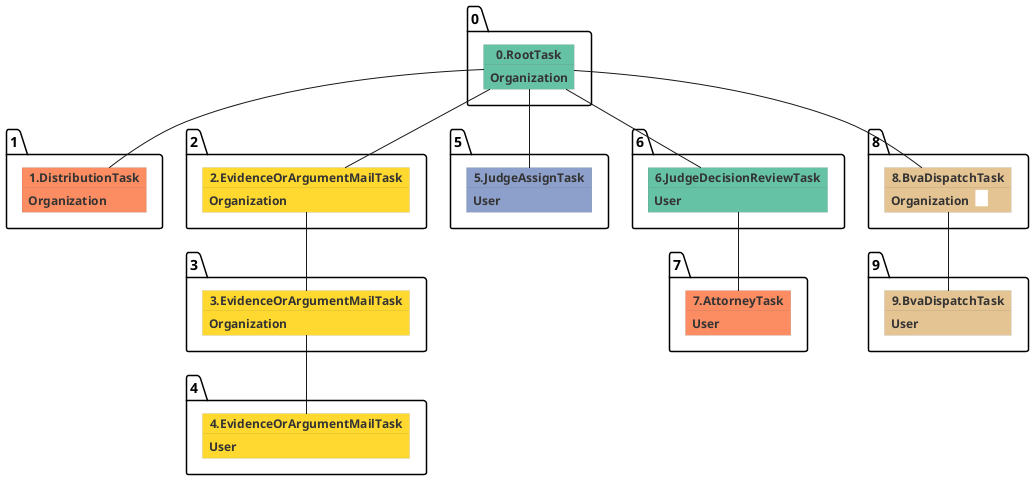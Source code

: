 @startuml
skinparam {
  ObjectBorderColor #555
  ObjectBorderThickness 0
  ObjectFontStyle bold
  ObjectFontSize 14
  ObjectAttributeFontColor #333
  ObjectAttributeFontSize 12
}
  object 0.RootTask #66c2a5 {
Organization
}
  object 1.DistributionTask #fc8d62 {
Organization
}
  object 2.EvidenceOrArgumentMailTask #ffd92f {
Organization
}
  object 3.EvidenceOrArgumentMailTask #ffd92f {
Organization
}
  object 4.EvidenceOrArgumentMailTask #ffd92f {
User
}
  object 5.JudgeAssignTask #8da0cb {
User
}
  object 6.JudgeDecisionReviewTask #66c2a5 {
User
}
  object 7.AttorneyTask #fc8d62 {
User
}
  object 8.BvaDispatchTask #e5c494 {
Organization  <back:white>    </back>
}
  object 9.BvaDispatchTask #e5c494 {
User
}
0.RootTask -- 1.DistributionTask
0.RootTask -- 2.EvidenceOrArgumentMailTask
2.EvidenceOrArgumentMailTask -- 3.EvidenceOrArgumentMailTask
3.EvidenceOrArgumentMailTask -- 4.EvidenceOrArgumentMailTask
0.RootTask -- 5.JudgeAssignTask
0.RootTask -- 6.JudgeDecisionReviewTask
6.JudgeDecisionReviewTask -- 7.AttorneyTask
0.RootTask -- 8.BvaDispatchTask
8.BvaDispatchTask -- 9.BvaDispatchTask
@enduml
